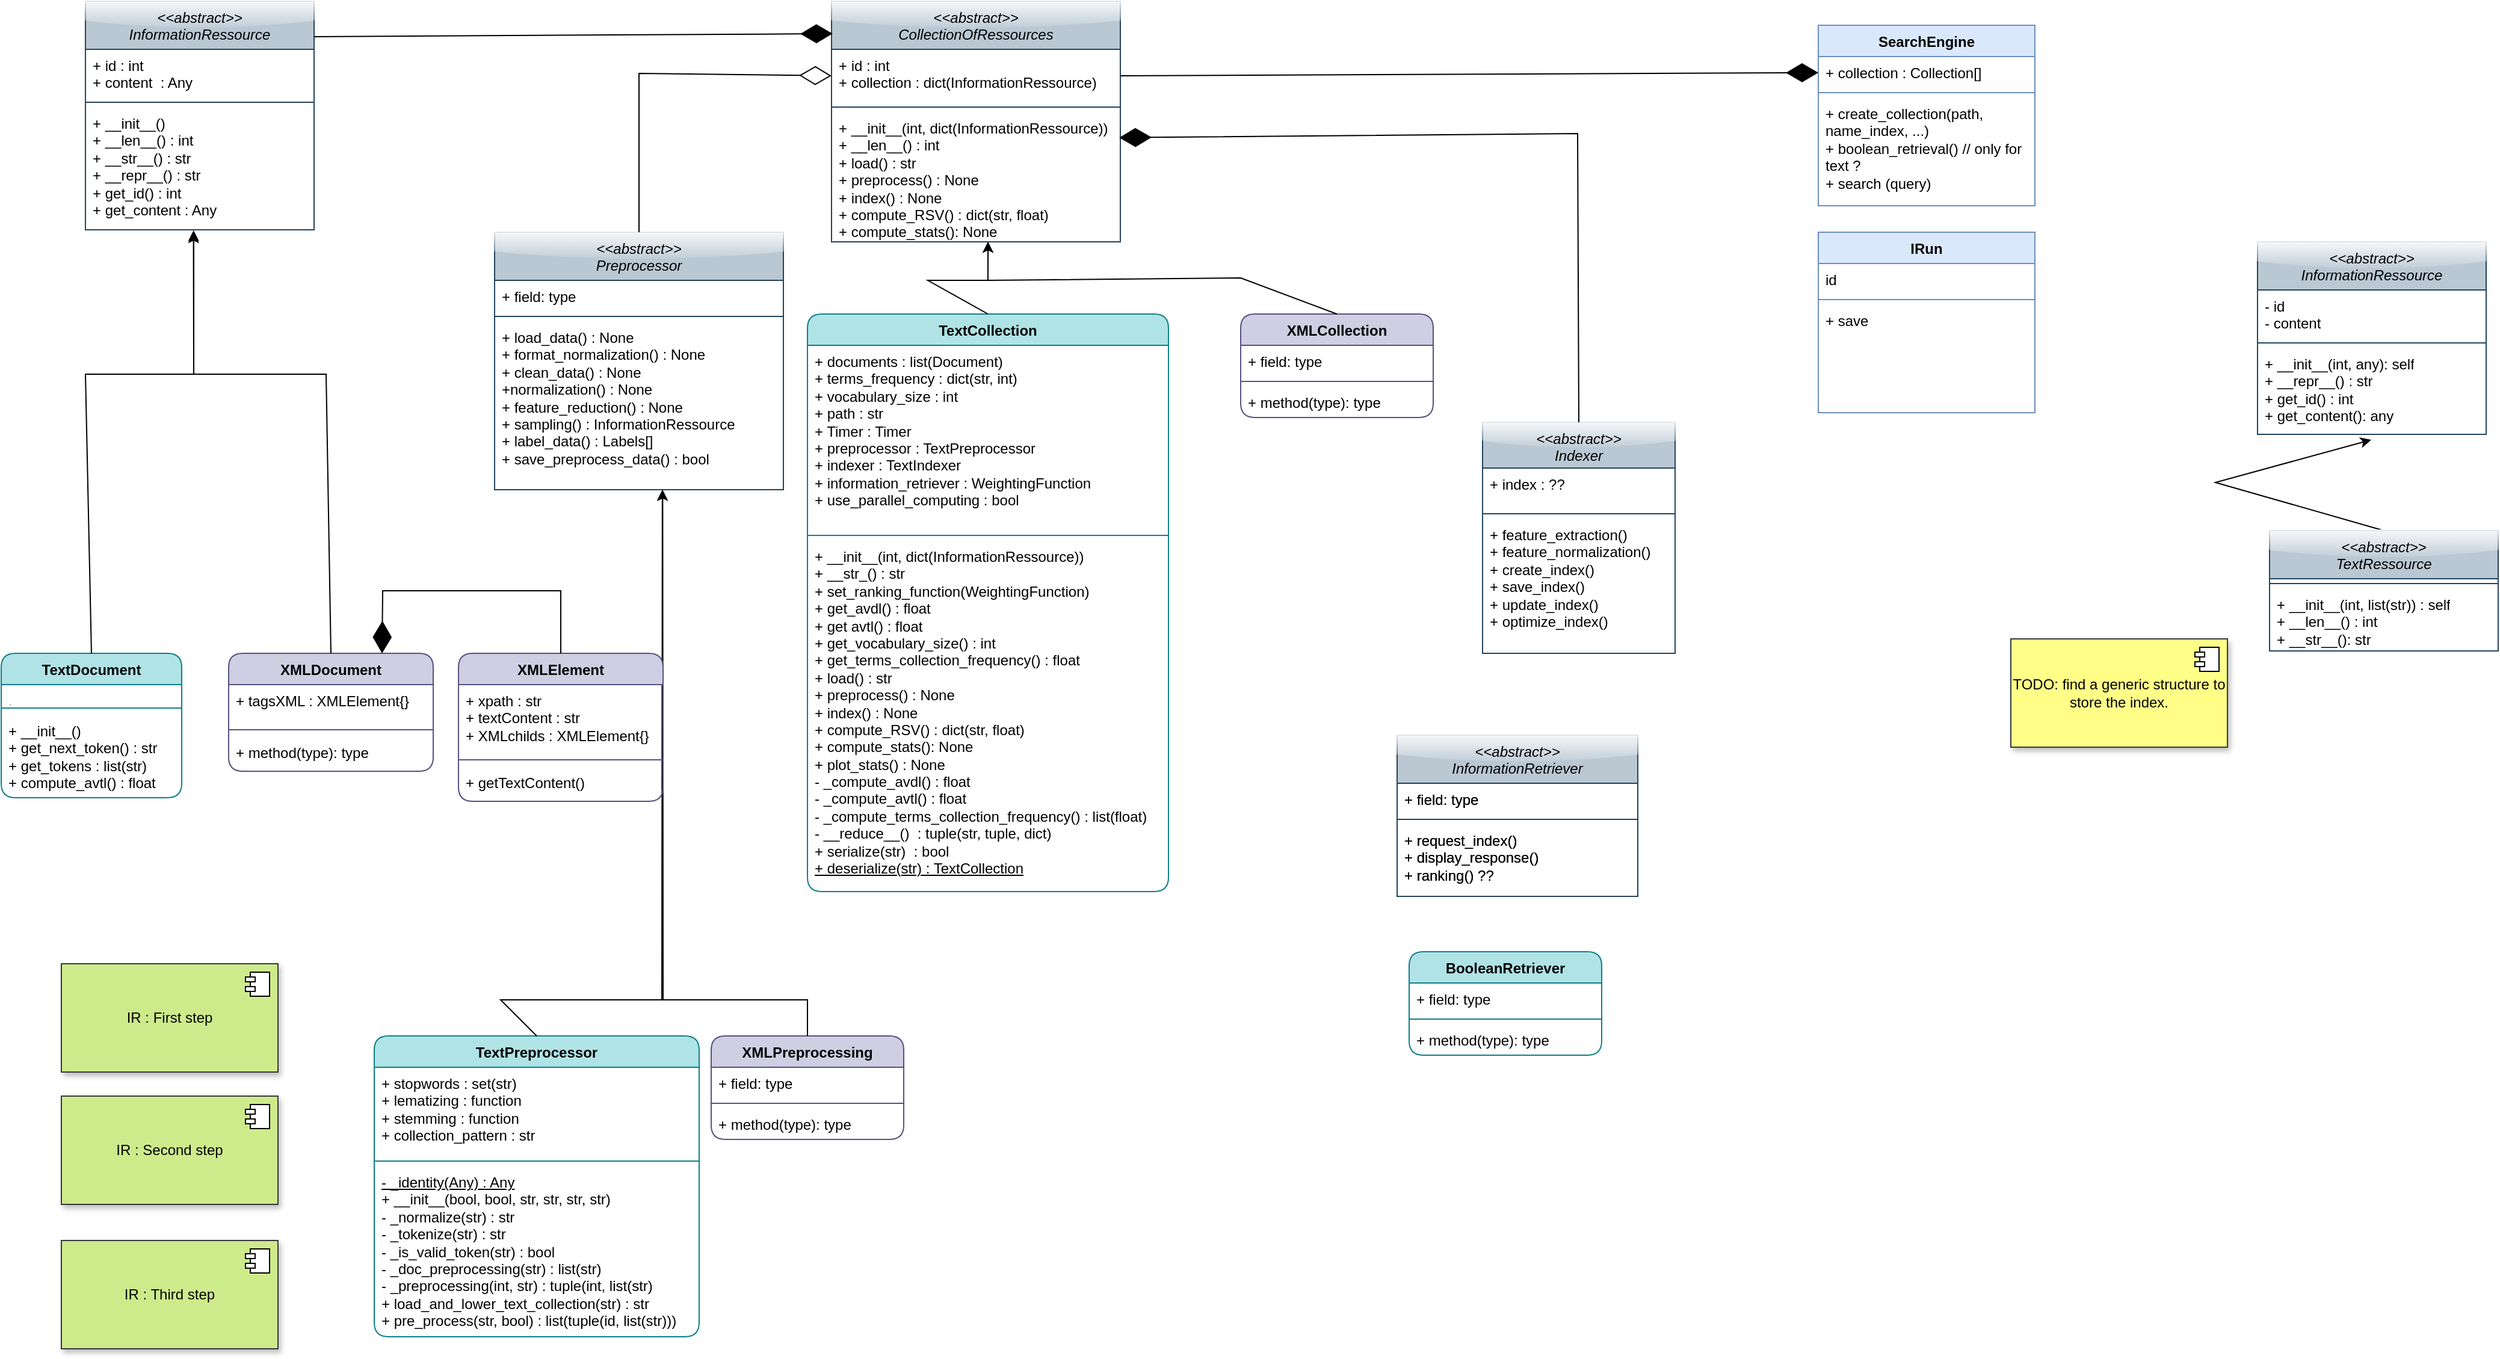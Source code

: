 <mxfile version="22.1.2" type="device">
  <diagram name="Page-1" id="X75OGaa5OfOXW6teG9SR">
    <mxGraphModel dx="823" dy="422" grid="1" gridSize="10" guides="1" tooltips="1" connect="1" arrows="1" fold="1" page="1" pageScale="1" pageWidth="827" pageHeight="1169" math="0" shadow="0">
      <root>
        <mxCell id="0" />
        <mxCell id="1" parent="0" />
        <mxCell id="e51l-U1AH-l_leqLZLDB-1" value="&lt;i style=&quot;font-weight: normal;&quot;&gt;&amp;lt;&amp;lt;abstract&amp;gt;&amp;gt;&lt;br&gt;InformationRessource&lt;/i&gt;" style="swimlane;fontStyle=1;align=center;verticalAlign=top;childLayout=stackLayout;horizontal=1;startSize=40;horizontalStack=0;resizeParent=1;resizeParentMax=0;resizeLast=0;collapsible=1;marginBottom=0;whiteSpace=wrap;html=1;fillColor=#bac8d3;strokeColor=#23445d;glass=1;rounded=0;shadow=0;swimlaneLine=1;" parent="1" vertex="1">
          <mxGeometry x="80" y="10" width="190" height="190" as="geometry" />
        </mxCell>
        <mxCell id="e51l-U1AH-l_leqLZLDB-2" value="+ id : int&lt;br&gt;+ content&amp;nbsp; : Any" style="text;strokeColor=none;fillColor=none;align=left;verticalAlign=top;spacingLeft=4;spacingRight=4;overflow=hidden;rotatable=0;points=[[0,0.5],[1,0.5]];portConstraint=eastwest;whiteSpace=wrap;html=1;" parent="e51l-U1AH-l_leqLZLDB-1" vertex="1">
          <mxGeometry y="40" width="190" height="40" as="geometry" />
        </mxCell>
        <mxCell id="e51l-U1AH-l_leqLZLDB-3" value="" style="line;strokeWidth=1;fillColor=none;align=left;verticalAlign=middle;spacingTop=-1;spacingLeft=3;spacingRight=3;rotatable=0;labelPosition=right;points=[];portConstraint=eastwest;strokeColor=inherit;" parent="e51l-U1AH-l_leqLZLDB-1" vertex="1">
          <mxGeometry y="80" width="190" height="8" as="geometry" />
        </mxCell>
        <mxCell id="e51l-U1AH-l_leqLZLDB-4" value="+ __init__()&amp;nbsp;&lt;br&gt;+ __len__() : int&lt;br&gt;+ __str__() : str&lt;br&gt;+ __repr__() : str&lt;br&gt;+ get_id() : int&lt;br&gt;+ get_content : Any" style="text;strokeColor=none;fillColor=none;align=left;verticalAlign=top;spacingLeft=4;spacingRight=4;overflow=hidden;rotatable=0;points=[[0,0.5],[1,0.5]];portConstraint=eastwest;whiteSpace=wrap;html=1;" parent="e51l-U1AH-l_leqLZLDB-1" vertex="1">
          <mxGeometry y="88" width="190" height="102" as="geometry" />
        </mxCell>
        <mxCell id="e51l-U1AH-l_leqLZLDB-7" value="TextDocument" style="swimlane;fontStyle=1;align=center;verticalAlign=top;childLayout=stackLayout;horizontal=1;startSize=26;horizontalStack=0;resizeParent=1;resizeParentMax=0;resizeLast=0;collapsible=1;marginBottom=0;whiteSpace=wrap;html=1;fillColor=#b0e3e6;strokeColor=#0e8088;rounded=1;" parent="1" vertex="1">
          <mxGeometry x="10" y="552" width="150" height="120" as="geometry" />
        </mxCell>
        <mxCell id="e51l-U1AH-l_leqLZLDB-8" value="." style="text;strokeColor=none;fillColor=none;align=left;verticalAlign=top;spacingLeft=4;spacingRight=4;overflow=hidden;rotatable=0;points=[[0,0.5],[1,0.5]];portConstraint=eastwest;whiteSpace=wrap;html=1;" parent="e51l-U1AH-l_leqLZLDB-7" vertex="1">
          <mxGeometry y="26" width="150" height="14" as="geometry" />
        </mxCell>
        <mxCell id="e51l-U1AH-l_leqLZLDB-9" value="" style="line;strokeWidth=1;fillColor=none;align=left;verticalAlign=middle;spacingTop=-1;spacingLeft=3;spacingRight=3;rotatable=0;labelPosition=right;points=[];portConstraint=eastwest;strokeColor=inherit;" parent="e51l-U1AH-l_leqLZLDB-7" vertex="1">
          <mxGeometry y="40" width="150" height="11" as="geometry" />
        </mxCell>
        <mxCell id="e51l-U1AH-l_leqLZLDB-10" value="+ __init__()&lt;br&gt;+ get_next_token() : str&lt;br&gt;+ get_tokens : list(str)&lt;br&gt;+ compute_avtl() : float" style="text;strokeColor=none;fillColor=none;align=left;verticalAlign=top;spacingLeft=4;spacingRight=4;overflow=hidden;rotatable=0;points=[[0,0.5],[1,0.5]];portConstraint=eastwest;whiteSpace=wrap;html=1;" parent="e51l-U1AH-l_leqLZLDB-7" vertex="1">
          <mxGeometry y="51" width="150" height="69" as="geometry" />
        </mxCell>
        <mxCell id="e51l-U1AH-l_leqLZLDB-15" value="XMLDocument" style="swimlane;fontStyle=1;align=center;verticalAlign=top;childLayout=stackLayout;horizontal=1;startSize=26;horizontalStack=0;resizeParent=1;resizeParentMax=0;resizeLast=0;collapsible=1;marginBottom=0;whiteSpace=wrap;html=1;fillColor=#d0cee2;strokeColor=#56517e;rounded=1;" parent="1" vertex="1">
          <mxGeometry x="199" y="552" width="170" height="98" as="geometry" />
        </mxCell>
        <mxCell id="e51l-U1AH-l_leqLZLDB-16" value="+ tagsXML : XMLElement{}" style="text;strokeColor=none;fillColor=none;align=left;verticalAlign=top;spacingLeft=4;spacingRight=4;overflow=hidden;rotatable=0;points=[[0,0.5],[1,0.5]];portConstraint=eastwest;whiteSpace=wrap;html=1;" parent="e51l-U1AH-l_leqLZLDB-15" vertex="1">
          <mxGeometry y="26" width="170" height="32" as="geometry" />
        </mxCell>
        <mxCell id="e51l-U1AH-l_leqLZLDB-17" value="" style="line;strokeWidth=1;fillColor=none;align=left;verticalAlign=middle;spacingTop=-1;spacingLeft=3;spacingRight=3;rotatable=0;labelPosition=right;points=[];portConstraint=eastwest;strokeColor=inherit;" parent="e51l-U1AH-l_leqLZLDB-15" vertex="1">
          <mxGeometry y="58" width="170" height="11" as="geometry" />
        </mxCell>
        <mxCell id="e51l-U1AH-l_leqLZLDB-18" value="+ method(type): type" style="text;strokeColor=none;fillColor=none;align=left;verticalAlign=top;spacingLeft=4;spacingRight=4;overflow=hidden;rotatable=0;points=[[0,0.5],[1,0.5]];portConstraint=eastwest;whiteSpace=wrap;html=1;" parent="e51l-U1AH-l_leqLZLDB-15" vertex="1">
          <mxGeometry y="69" width="170" height="29" as="geometry" />
        </mxCell>
        <mxCell id="e51l-U1AH-l_leqLZLDB-19" value="&lt;i style=&quot;font-weight: normal;&quot;&gt;&amp;lt;&amp;lt;abstract&amp;gt;&amp;gt;&lt;br&gt;CollectionOfRessources&lt;/i&gt;" style="swimlane;fontStyle=1;align=center;verticalAlign=top;childLayout=stackLayout;horizontal=1;startSize=40;horizontalStack=0;resizeParent=1;resizeParentMax=0;resizeLast=0;collapsible=1;marginBottom=0;whiteSpace=wrap;html=1;fillColor=#bac8d3;strokeColor=#23445d;glass=1;" parent="1" vertex="1">
          <mxGeometry x="700" y="10" width="240" height="200" as="geometry" />
        </mxCell>
        <mxCell id="e51l-U1AH-l_leqLZLDB-20" value="+ id : int&lt;br&gt;+ collection : dict(InformationRessource)" style="text;strokeColor=none;fillColor=none;align=left;verticalAlign=top;spacingLeft=4;spacingRight=4;overflow=hidden;rotatable=0;points=[[0,0.5],[1,0.5]];portConstraint=eastwest;whiteSpace=wrap;html=1;" parent="e51l-U1AH-l_leqLZLDB-19" vertex="1">
          <mxGeometry y="40" width="240" height="44" as="geometry" />
        </mxCell>
        <mxCell id="e51l-U1AH-l_leqLZLDB-21" value="" style="line;strokeWidth=1;fillColor=none;align=left;verticalAlign=middle;spacingTop=-1;spacingLeft=3;spacingRight=3;rotatable=0;labelPosition=right;points=[];portConstraint=eastwest;strokeColor=inherit;" parent="e51l-U1AH-l_leqLZLDB-19" vertex="1">
          <mxGeometry y="84" width="240" height="8" as="geometry" />
        </mxCell>
        <mxCell id="e51l-U1AH-l_leqLZLDB-22" value="+ __init__(int, dict(InformationRessource))&lt;br&gt;+ __len__() : int&lt;br&gt;+ load() : str&lt;br&gt;+ preprocess() : None&lt;br&gt;+ index() : None&lt;br&gt;+ compute_RSV() : dict(str, float)&lt;br&gt;+ compute_stats(): None" style="text;strokeColor=none;fillColor=none;align=left;verticalAlign=top;spacingLeft=4;spacingRight=4;overflow=hidden;rotatable=0;points=[[0,0.5],[1,0.5]];portConstraint=eastwest;whiteSpace=wrap;html=1;" parent="e51l-U1AH-l_leqLZLDB-19" vertex="1">
          <mxGeometry y="92" width="240" height="108" as="geometry" />
        </mxCell>
        <mxCell id="e51l-U1AH-l_leqLZLDB-25" value="" style="endArrow=diamondThin;endFill=1;endSize=24;html=1;rounded=0;exitX=0.999;exitY=0.155;exitDx=0;exitDy=0;entryX=0.004;entryY=0.135;entryDx=0;entryDy=0;entryPerimeter=0;exitPerimeter=0;" parent="1" source="e51l-U1AH-l_leqLZLDB-1" target="e51l-U1AH-l_leqLZLDB-19" edge="1">
          <mxGeometry width="160" relative="1" as="geometry">
            <mxPoint x="310" y="71.5" as="sourcePoint" />
            <mxPoint x="470" y="71.5" as="targetPoint" />
          </mxGeometry>
        </mxCell>
        <mxCell id="e51l-U1AH-l_leqLZLDB-26" value="SearchEngine" style="swimlane;fontStyle=1;align=center;verticalAlign=top;childLayout=stackLayout;horizontal=1;startSize=26;horizontalStack=0;resizeParent=1;resizeParentMax=0;resizeLast=0;collapsible=1;marginBottom=0;whiteSpace=wrap;html=1;fillColor=#dae8fc;strokeColor=#6c8ebf;" parent="1" vertex="1">
          <mxGeometry x="1520" y="30" width="180" height="150" as="geometry" />
        </mxCell>
        <mxCell id="e51l-U1AH-l_leqLZLDB-27" value="+ collection : Collection[]" style="text;strokeColor=none;fillColor=none;align=left;verticalAlign=top;spacingLeft=4;spacingRight=4;overflow=hidden;rotatable=0;points=[[0,0.5],[1,0.5]];portConstraint=eastwest;whiteSpace=wrap;html=1;" parent="e51l-U1AH-l_leqLZLDB-26" vertex="1">
          <mxGeometry y="26" width="180" height="26" as="geometry" />
        </mxCell>
        <mxCell id="e51l-U1AH-l_leqLZLDB-28" value="" style="line;strokeWidth=1;fillColor=none;align=left;verticalAlign=middle;spacingTop=-1;spacingLeft=3;spacingRight=3;rotatable=0;labelPosition=right;points=[];portConstraint=eastwest;strokeColor=inherit;" parent="e51l-U1AH-l_leqLZLDB-26" vertex="1">
          <mxGeometry y="52" width="180" height="8" as="geometry" />
        </mxCell>
        <mxCell id="e51l-U1AH-l_leqLZLDB-29" value="+ create_collection(path, name_index, ...)&lt;br&gt;+ boolean_retrieval() // only for text ?&lt;br&gt;+ search (query)" style="text;strokeColor=none;fillColor=none;align=left;verticalAlign=top;spacingLeft=4;spacingRight=4;overflow=hidden;rotatable=0;points=[[0,0.5],[1,0.5]];portConstraint=eastwest;whiteSpace=wrap;html=1;" parent="e51l-U1AH-l_leqLZLDB-26" vertex="1">
          <mxGeometry y="60" width="180" height="90" as="geometry" />
        </mxCell>
        <mxCell id="e51l-U1AH-l_leqLZLDB-30" value="TextCollection" style="swimlane;fontStyle=1;align=center;verticalAlign=top;childLayout=stackLayout;horizontal=1;startSize=26;horizontalStack=0;resizeParent=1;resizeParentMax=0;resizeLast=0;collapsible=1;marginBottom=0;whiteSpace=wrap;html=1;fillColor=#b0e3e6;strokeColor=#0e8088;rounded=1;" parent="1" vertex="1">
          <mxGeometry x="680" y="270" width="300" height="480" as="geometry" />
        </mxCell>
        <mxCell id="e51l-U1AH-l_leqLZLDB-31" value="+ documents : list(Document)&lt;br&gt;+ terms_frequency : dict(str, int)&lt;br&gt;+ vocabulary_size : int&lt;br&gt;+ path : str&lt;br&gt;+ Timer : Timer&lt;br&gt;+ preprocessor : TextPreprocessor&lt;br&gt;+ indexer : TextIndexer&lt;br&gt;+ information_retriever : WeightingFunction&lt;br&gt;+ use_parallel_computing : bool" style="text;strokeColor=none;fillColor=none;align=left;verticalAlign=top;spacingLeft=4;spacingRight=4;overflow=hidden;rotatable=0;points=[[0,0.5],[1,0.5]];portConstraint=eastwest;whiteSpace=wrap;html=1;" parent="e51l-U1AH-l_leqLZLDB-30" vertex="1">
          <mxGeometry y="26" width="300" height="154" as="geometry" />
        </mxCell>
        <mxCell id="e51l-U1AH-l_leqLZLDB-32" value="" style="line;strokeWidth=1;fillColor=none;align=left;verticalAlign=middle;spacingTop=-1;spacingLeft=3;spacingRight=3;rotatable=0;labelPosition=right;points=[];portConstraint=eastwest;strokeColor=inherit;" parent="e51l-U1AH-l_leqLZLDB-30" vertex="1">
          <mxGeometry y="180" width="300" height="8" as="geometry" />
        </mxCell>
        <mxCell id="e51l-U1AH-l_leqLZLDB-33" value="+ __init__(int, dict(InformationRessource))&lt;br style=&quot;border-color: var(--border-color);&quot;&gt;+ __str_() : str&lt;br&gt;+ set_ranking_function(WeightingFunction)&amp;nbsp;&lt;br&gt;+ get_avdl() : float&lt;br&gt;+ get avtl() : float&lt;br&gt;+ get_vocabulary_size() : int&lt;br&gt;+ get_terms_collection_frequency() : float&lt;br&gt;+ load() : str&lt;br style=&quot;border-color: var(--border-color);&quot;&gt;+ preprocess() : None&lt;br style=&quot;border-color: var(--border-color);&quot;&gt;+ index() : None&lt;br style=&quot;border-color: var(--border-color);&quot;&gt;+ compute_RSV() : dict(str, float)&lt;br style=&quot;border-color: var(--border-color);&quot;&gt;+ compute_stats(): None&lt;br&gt;+ plot_stats() : None&lt;br&gt;- _compute_avdl() : float&lt;br&gt;- _compute_avtl() : float&lt;br&gt;- _compute_terms_collection_frequency() : list(float)&lt;br&gt;- __reduce__()&amp;nbsp; : tuple(str, tuple, dict)&lt;br&gt;+ serialize(str)&amp;nbsp; : bool&lt;br&gt;&lt;u&gt;+ deserialize(str) : TextCollection&lt;/u&gt;" style="text;strokeColor=none;fillColor=none;align=left;verticalAlign=top;spacingLeft=4;spacingRight=4;overflow=hidden;rotatable=0;points=[[0,0.5],[1,0.5]];portConstraint=eastwest;whiteSpace=wrap;html=1;" parent="e51l-U1AH-l_leqLZLDB-30" vertex="1">
          <mxGeometry y="188" width="300" height="292" as="geometry" />
        </mxCell>
        <mxCell id="e51l-U1AH-l_leqLZLDB-38" value="XMLCollection" style="swimlane;fontStyle=1;align=center;verticalAlign=top;childLayout=stackLayout;horizontal=1;startSize=26;horizontalStack=0;resizeParent=1;resizeParentMax=0;resizeLast=0;collapsible=1;marginBottom=0;whiteSpace=wrap;html=1;fillColor=#d0cee2;strokeColor=#56517e;rounded=1;" parent="1" vertex="1">
          <mxGeometry x="1040" y="270" width="160" height="86" as="geometry" />
        </mxCell>
        <mxCell id="e51l-U1AH-l_leqLZLDB-39" value="+ field: type" style="text;strokeColor=none;fillColor=none;align=left;verticalAlign=top;spacingLeft=4;spacingRight=4;overflow=hidden;rotatable=0;points=[[0,0.5],[1,0.5]];portConstraint=eastwest;whiteSpace=wrap;html=1;" parent="e51l-U1AH-l_leqLZLDB-38" vertex="1">
          <mxGeometry y="26" width="160" height="26" as="geometry" />
        </mxCell>
        <mxCell id="e51l-U1AH-l_leqLZLDB-40" value="" style="line;strokeWidth=1;fillColor=none;align=left;verticalAlign=middle;spacingTop=-1;spacingLeft=3;spacingRight=3;rotatable=0;labelPosition=right;points=[];portConstraint=eastwest;strokeColor=inherit;" parent="e51l-U1AH-l_leqLZLDB-38" vertex="1">
          <mxGeometry y="52" width="160" height="8" as="geometry" />
        </mxCell>
        <mxCell id="e51l-U1AH-l_leqLZLDB-41" value="+ method(type): type" style="text;strokeColor=none;fillColor=none;align=left;verticalAlign=top;spacingLeft=4;spacingRight=4;overflow=hidden;rotatable=0;points=[[0,0.5],[1,0.5]];portConstraint=eastwest;whiteSpace=wrap;html=1;" parent="e51l-U1AH-l_leqLZLDB-38" vertex="1">
          <mxGeometry y="60" width="160" height="26" as="geometry" />
        </mxCell>
        <mxCell id="e51l-U1AH-l_leqLZLDB-42" value="" style="endArrow=diamondThin;endFill=1;endSize=24;html=1;rounded=0;exitX=1;exitY=0.5;exitDx=0;exitDy=0;" parent="1" source="e51l-U1AH-l_leqLZLDB-20" target="e51l-U1AH-l_leqLZLDB-27" edge="1">
          <mxGeometry width="160" relative="1" as="geometry">
            <mxPoint x="750" y="82" as="sourcePoint" />
            <mxPoint x="1150" y="84" as="targetPoint" />
          </mxGeometry>
        </mxCell>
        <mxCell id="e51l-U1AH-l_leqLZLDB-43" value="&lt;i style=&quot;font-weight: normal;&quot;&gt;&amp;lt;&amp;lt;abstract&amp;gt;&amp;gt;&lt;br&gt;Preprocessor&lt;/i&gt;" style="swimlane;fontStyle=1;align=center;verticalAlign=top;childLayout=stackLayout;horizontal=1;startSize=40;horizontalStack=0;resizeParent=1;resizeParentMax=0;resizeLast=0;collapsible=1;marginBottom=0;whiteSpace=wrap;html=1;fillColor=#bac8d3;strokeColor=#23445d;glass=1;" parent="1" vertex="1">
          <mxGeometry x="420" y="202" width="240" height="214" as="geometry" />
        </mxCell>
        <mxCell id="e51l-U1AH-l_leqLZLDB-44" value="+ field: type" style="text;strokeColor=none;fillColor=none;align=left;verticalAlign=top;spacingLeft=4;spacingRight=4;overflow=hidden;rotatable=0;points=[[0,0.5],[1,0.5]];portConstraint=eastwest;whiteSpace=wrap;html=1;" parent="e51l-U1AH-l_leqLZLDB-43" vertex="1">
          <mxGeometry y="40" width="240" height="26" as="geometry" />
        </mxCell>
        <mxCell id="e51l-U1AH-l_leqLZLDB-45" value="" style="line;strokeWidth=1;fillColor=none;align=left;verticalAlign=middle;spacingTop=-1;spacingLeft=3;spacingRight=3;rotatable=0;labelPosition=right;points=[];portConstraint=eastwest;strokeColor=inherit;" parent="e51l-U1AH-l_leqLZLDB-43" vertex="1">
          <mxGeometry y="66" width="240" height="8" as="geometry" />
        </mxCell>
        <mxCell id="e51l-U1AH-l_leqLZLDB-46" value="+ load_data() : None&lt;br&gt;+ format_normalization() : None&lt;br&gt;+ clean_data() : None&lt;br&gt;+normalization() : None&lt;br&gt;+ feature_reduction() : None&lt;br&gt;+ sampling() : InformationRessource&lt;br&gt;+ label_data() : Labels[]&amp;nbsp;&lt;br&gt;+ save_preprocess_data() : bool&lt;br&gt;" style="text;strokeColor=none;fillColor=none;align=left;verticalAlign=top;spacingLeft=4;spacingRight=4;overflow=hidden;rotatable=0;points=[[0,0.5],[1,0.5]];portConstraint=eastwest;whiteSpace=wrap;html=1;" parent="e51l-U1AH-l_leqLZLDB-43" vertex="1">
          <mxGeometry y="74" width="240" height="140" as="geometry" />
        </mxCell>
        <mxCell id="e51l-U1AH-l_leqLZLDB-47" value="TextPreprocessor" style="swimlane;fontStyle=1;align=center;verticalAlign=top;childLayout=stackLayout;horizontal=1;startSize=26;horizontalStack=0;resizeParent=1;resizeParentMax=0;resizeLast=0;collapsible=1;marginBottom=0;whiteSpace=wrap;html=1;fillColor=#b0e3e6;strokeColor=#0e8088;rounded=1;" parent="1" vertex="1">
          <mxGeometry x="320" y="870" width="270" height="250" as="geometry" />
        </mxCell>
        <mxCell id="e51l-U1AH-l_leqLZLDB-48" value="+ stopwords : set(str)&lt;br&gt;+ lematizing : function&lt;br&gt;+ stemming : function&lt;br&gt;+ collection_pattern : str&lt;br&gt;" style="text;strokeColor=none;fillColor=none;align=left;verticalAlign=top;spacingLeft=4;spacingRight=4;overflow=hidden;rotatable=0;points=[[0,0.5],[1,0.5]];portConstraint=eastwest;whiteSpace=wrap;html=1;" parent="e51l-U1AH-l_leqLZLDB-47" vertex="1">
          <mxGeometry y="26" width="270" height="74" as="geometry" />
        </mxCell>
        <mxCell id="e51l-U1AH-l_leqLZLDB-49" value="" style="line;strokeWidth=1;fillColor=none;align=left;verticalAlign=middle;spacingTop=-1;spacingLeft=3;spacingRight=3;rotatable=0;labelPosition=right;points=[];portConstraint=eastwest;strokeColor=inherit;" parent="e51l-U1AH-l_leqLZLDB-47" vertex="1">
          <mxGeometry y="100" width="270" height="8" as="geometry" />
        </mxCell>
        <mxCell id="e51l-U1AH-l_leqLZLDB-50" value="&lt;u&gt;- _identity(Any) : Any&lt;/u&gt;&lt;br&gt;+ __init__(bool, bool, str, str, str, str)&lt;br&gt;- _normalize(str) : str&lt;br&gt;- _tokenize(str) : str&lt;br&gt;- _is_valid_token(str) : bool&lt;br&gt;- _doc_preprocessing(str) : list(str)&lt;br&gt;- _preprocessing(int, str) : tuple(int, list(str)&lt;br&gt;+ load_and_lower_text_collection(str) : str&lt;br&gt;+ pre_process(str, bool) : list(tuple(id, list(str)))" style="text;strokeColor=none;fillColor=none;align=left;verticalAlign=top;spacingLeft=4;spacingRight=4;overflow=hidden;rotatable=0;points=[[0,0.5],[1,0.5]];portConstraint=eastwest;whiteSpace=wrap;html=1;" parent="e51l-U1AH-l_leqLZLDB-47" vertex="1">
          <mxGeometry y="108" width="270" height="142" as="geometry" />
        </mxCell>
        <mxCell id="e51l-U1AH-l_leqLZLDB-55" value="XMLPreprocessing" style="swimlane;fontStyle=1;align=center;verticalAlign=top;childLayout=stackLayout;horizontal=1;startSize=26;horizontalStack=0;resizeParent=1;resizeParentMax=0;resizeLast=0;collapsible=1;marginBottom=0;whiteSpace=wrap;html=1;fillColor=#d0cee2;strokeColor=#56517e;rounded=1;" parent="1" vertex="1">
          <mxGeometry x="600" y="870" width="160" height="86" as="geometry" />
        </mxCell>
        <mxCell id="e51l-U1AH-l_leqLZLDB-56" value="+ field: type" style="text;strokeColor=none;fillColor=none;align=left;verticalAlign=top;spacingLeft=4;spacingRight=4;overflow=hidden;rotatable=0;points=[[0,0.5],[1,0.5]];portConstraint=eastwest;whiteSpace=wrap;html=1;" parent="e51l-U1AH-l_leqLZLDB-55" vertex="1">
          <mxGeometry y="26" width="160" height="26" as="geometry" />
        </mxCell>
        <mxCell id="e51l-U1AH-l_leqLZLDB-57" value="" style="line;strokeWidth=1;fillColor=none;align=left;verticalAlign=middle;spacingTop=-1;spacingLeft=3;spacingRight=3;rotatable=0;labelPosition=right;points=[];portConstraint=eastwest;strokeColor=inherit;" parent="e51l-U1AH-l_leqLZLDB-55" vertex="1">
          <mxGeometry y="52" width="160" height="8" as="geometry" />
        </mxCell>
        <mxCell id="e51l-U1AH-l_leqLZLDB-58" value="+ method(type): type" style="text;strokeColor=none;fillColor=none;align=left;verticalAlign=top;spacingLeft=4;spacingRight=4;overflow=hidden;rotatable=0;points=[[0,0.5],[1,0.5]];portConstraint=eastwest;whiteSpace=wrap;html=1;" parent="e51l-U1AH-l_leqLZLDB-55" vertex="1">
          <mxGeometry y="60" width="160" height="26" as="geometry" />
        </mxCell>
        <mxCell id="e51l-U1AH-l_leqLZLDB-59" value="IR : First step" style="html=1;dropTarget=0;whiteSpace=wrap;fillColor=#cdeb8b;strokeColor=#36393d;shadow=1;" parent="1" vertex="1">
          <mxGeometry x="60" y="810" width="180" height="90" as="geometry" />
        </mxCell>
        <mxCell id="e51l-U1AH-l_leqLZLDB-60" value="" style="shape=module;jettyWidth=8;jettyHeight=4;" parent="e51l-U1AH-l_leqLZLDB-59" vertex="1">
          <mxGeometry x="1" width="20" height="20" relative="1" as="geometry">
            <mxPoint x="-27" y="7" as="offset" />
          </mxGeometry>
        </mxCell>
        <mxCell id="e51l-U1AH-l_leqLZLDB-61" value="IR : Second step" style="html=1;dropTarget=0;whiteSpace=wrap;fillColor=#cdeb8b;strokeColor=#36393d;shadow=1;" parent="1" vertex="1">
          <mxGeometry x="60" y="920" width="180" height="90" as="geometry" />
        </mxCell>
        <mxCell id="e51l-U1AH-l_leqLZLDB-62" value="" style="shape=module;jettyWidth=8;jettyHeight=4;" parent="e51l-U1AH-l_leqLZLDB-61" vertex="1">
          <mxGeometry x="1" width="20" height="20" relative="1" as="geometry">
            <mxPoint x="-27" y="7" as="offset" />
          </mxGeometry>
        </mxCell>
        <mxCell id="e51l-U1AH-l_leqLZLDB-63" value="IR : Third step" style="html=1;dropTarget=0;whiteSpace=wrap;fillColor=#cdeb8b;strokeColor=#36393d;shadow=1;" parent="1" vertex="1">
          <mxGeometry x="60" y="1040" width="180" height="90" as="geometry" />
        </mxCell>
        <mxCell id="e51l-U1AH-l_leqLZLDB-64" value="" style="shape=module;jettyWidth=8;jettyHeight=4;" parent="e51l-U1AH-l_leqLZLDB-63" vertex="1">
          <mxGeometry x="1" width="20" height="20" relative="1" as="geometry">
            <mxPoint x="-27" y="7" as="offset" />
          </mxGeometry>
        </mxCell>
        <mxCell id="e51l-U1AH-l_leqLZLDB-65" value="&lt;i style=&quot;font-weight: normal;&quot;&gt;&amp;lt;&amp;lt;abstract&amp;gt;&amp;gt;&lt;br&gt;Indexer&lt;/i&gt;" style="swimlane;fontStyle=1;align=center;verticalAlign=top;childLayout=stackLayout;horizontal=1;startSize=38;horizontalStack=0;resizeParent=1;resizeParentMax=0;resizeLast=0;collapsible=1;marginBottom=0;whiteSpace=wrap;html=1;fillColor=#bac8d3;strokeColor=#23445d;glass=1;" parent="1" vertex="1">
          <mxGeometry x="1241" y="360" width="160" height="192" as="geometry" />
        </mxCell>
        <mxCell id="e51l-U1AH-l_leqLZLDB-66" value="+ index : ??" style="text;strokeColor=none;fillColor=none;align=left;verticalAlign=top;spacingLeft=4;spacingRight=4;overflow=hidden;rotatable=0;points=[[0,0.5],[1,0.5]];portConstraint=eastwest;whiteSpace=wrap;html=1;" parent="e51l-U1AH-l_leqLZLDB-65" vertex="1">
          <mxGeometry y="38" width="160" height="34" as="geometry" />
        </mxCell>
        <mxCell id="e51l-U1AH-l_leqLZLDB-67" value="" style="line;strokeWidth=1;fillColor=none;align=left;verticalAlign=middle;spacingTop=-1;spacingLeft=3;spacingRight=3;rotatable=0;labelPosition=right;points=[];portConstraint=eastwest;strokeColor=inherit;" parent="e51l-U1AH-l_leqLZLDB-65" vertex="1">
          <mxGeometry y="72" width="160" height="8" as="geometry" />
        </mxCell>
        <mxCell id="e51l-U1AH-l_leqLZLDB-68" value="+ feature_extraction()&lt;br&gt;+ feature_normalization()&lt;br&gt;+ create_index()&lt;br&gt;+ save_index()&lt;br&gt;+ update_index()&lt;br&gt;+ optimize_index()" style="text;strokeColor=none;fillColor=none;align=left;verticalAlign=top;spacingLeft=4;spacingRight=4;overflow=hidden;rotatable=0;points=[[0,0.5],[1,0.5]];portConstraint=eastwest;whiteSpace=wrap;html=1;" parent="e51l-U1AH-l_leqLZLDB-65" vertex="1">
          <mxGeometry y="80" width="160" height="112" as="geometry" />
        </mxCell>
        <mxCell id="e51l-U1AH-l_leqLZLDB-69" value="TODO: find a generic structure to store the index." style="html=1;dropTarget=0;whiteSpace=wrap;fillColor=#ffff88;strokeColor=#36393d;shadow=1;" parent="1" vertex="1">
          <mxGeometry x="1680" y="540" width="180" height="90" as="geometry" />
        </mxCell>
        <mxCell id="e51l-U1AH-l_leqLZLDB-70" value="" style="shape=module;jettyWidth=8;jettyHeight=4;" parent="e51l-U1AH-l_leqLZLDB-69" vertex="1">
          <mxGeometry x="1" width="20" height="20" relative="1" as="geometry">
            <mxPoint x="-27" y="7" as="offset" />
          </mxGeometry>
        </mxCell>
        <mxCell id="e51l-U1AH-l_leqLZLDB-71" value="&lt;i style=&quot;font-weight: normal;&quot;&gt;&amp;lt;&amp;lt;abstract&amp;gt;&amp;gt;&lt;br&gt;InformationRetriever&lt;/i&gt;" style="swimlane;fontStyle=1;align=center;verticalAlign=top;childLayout=stackLayout;horizontal=1;startSize=40;horizontalStack=0;resizeParent=1;resizeParentMax=0;resizeLast=0;collapsible=1;marginBottom=0;whiteSpace=wrap;html=1;fillColor=#bac8d3;strokeColor=#23445d;glass=1;" parent="1" vertex="1">
          <mxGeometry x="1170" y="620" width="200" height="134" as="geometry" />
        </mxCell>
        <mxCell id="e51l-U1AH-l_leqLZLDB-72" value="+ field: type" style="text;strokeColor=none;fillColor=none;align=left;verticalAlign=top;spacingLeft=4;spacingRight=4;overflow=hidden;rotatable=0;points=[[0,0.5],[1,0.5]];portConstraint=eastwest;whiteSpace=wrap;html=1;" parent="e51l-U1AH-l_leqLZLDB-71" vertex="1">
          <mxGeometry y="40" width="200" height="26" as="geometry" />
        </mxCell>
        <mxCell id="e51l-U1AH-l_leqLZLDB-73" value="" style="line;strokeWidth=1;fillColor=none;align=left;verticalAlign=middle;spacingTop=-1;spacingLeft=3;spacingRight=3;rotatable=0;labelPosition=right;points=[];portConstraint=eastwest;strokeColor=inherit;" parent="e51l-U1AH-l_leqLZLDB-71" vertex="1">
          <mxGeometry y="66" width="200" height="8" as="geometry" />
        </mxCell>
        <mxCell id="e51l-U1AH-l_leqLZLDB-74" value="+ request_index()&lt;br&gt;+ display_response()&lt;br&gt;+ ranking() ??" style="text;strokeColor=none;fillColor=none;align=left;verticalAlign=top;spacingLeft=4;spacingRight=4;overflow=hidden;rotatable=0;points=[[0,0.5],[1,0.5]];portConstraint=eastwest;whiteSpace=wrap;html=1;" parent="e51l-U1AH-l_leqLZLDB-71" vertex="1">
          <mxGeometry y="74" width="200" height="60" as="geometry" />
        </mxCell>
        <mxCell id="8TO3piSSpYTI3bl7hMEA-17" value="" style="endArrow=classic;html=1;rounded=0;exitX=0.5;exitY=0;exitDx=0;exitDy=0;entryX=0.473;entryY=1.02;entryDx=0;entryDy=0;entryPerimeter=0;" parent="1" source="e51l-U1AH-l_leqLZLDB-7" target="e51l-U1AH-l_leqLZLDB-4" edge="1">
          <mxGeometry width="50" height="50" relative="1" as="geometry">
            <mxPoint x="80" y="190" as="sourcePoint" />
            <mxPoint x="173" y="141" as="targetPoint" />
            <Array as="points">
              <mxPoint x="80" y="320" />
              <mxPoint x="170" y="320" />
            </Array>
          </mxGeometry>
        </mxCell>
        <mxCell id="8TO3piSSpYTI3bl7hMEA-19" value="" style="endArrow=classic;html=1;rounded=0;exitX=0.5;exitY=0;exitDx=0;exitDy=0;entryX=0.473;entryY=1.004;entryDx=0;entryDy=0;entryPerimeter=0;" parent="1" source="e51l-U1AH-l_leqLZLDB-15" target="e51l-U1AH-l_leqLZLDB-4" edge="1">
          <mxGeometry width="50" height="50" relative="1" as="geometry">
            <mxPoint x="260" y="200" as="sourcePoint" />
            <mxPoint x="181" y="154" as="targetPoint" />
            <Array as="points">
              <mxPoint x="280" y="320" />
              <mxPoint x="230" y="320" />
              <mxPoint x="170" y="320" />
            </Array>
          </mxGeometry>
        </mxCell>
        <mxCell id="8TO3piSSpYTI3bl7hMEA-21" value="" style="endArrow=classic;html=1;rounded=0;exitX=0.5;exitY=0;exitDx=0;exitDy=0;entryX=0.542;entryY=1;entryDx=0;entryDy=0;entryPerimeter=0;" parent="1" source="e51l-U1AH-l_leqLZLDB-30" edge="1">
          <mxGeometry width="50" height="50" relative="1" as="geometry">
            <mxPoint x="590" y="232" as="sourcePoint" />
            <mxPoint x="830.08" y="210" as="targetPoint" />
            <Array as="points">
              <mxPoint x="780" y="242" />
              <mxPoint x="830" y="242" />
            </Array>
          </mxGeometry>
        </mxCell>
        <mxCell id="8TO3piSSpYTI3bl7hMEA-23" value="" style="endArrow=classic;html=1;rounded=0;exitX=0.5;exitY=0;exitDx=0;exitDy=0;" parent="1" source="e51l-U1AH-l_leqLZLDB-38" edge="1">
          <mxGeometry width="50" height="50" relative="1" as="geometry">
            <mxPoint x="952" y="264" as="sourcePoint" />
            <mxPoint x="830" y="210" as="targetPoint" />
            <Array as="points">
              <mxPoint x="1040" y="240" />
              <mxPoint x="830" y="242" />
            </Array>
          </mxGeometry>
        </mxCell>
        <mxCell id="8TO3piSSpYTI3bl7hMEA-25" value="" style="endArrow=diamondThin;endFill=0;endSize=24;html=1;rounded=0;exitX=0.5;exitY=0;exitDx=0;exitDy=0;entryX=0;entryY=0.5;entryDx=0;entryDy=0;" parent="1" source="e51l-U1AH-l_leqLZLDB-43" target="e51l-U1AH-l_leqLZLDB-20" edge="1">
          <mxGeometry width="160" relative="1" as="geometry">
            <mxPoint x="760" y="450" as="sourcePoint" />
            <mxPoint x="920" y="450" as="targetPoint" />
            <Array as="points">
              <mxPoint x="540" y="70" />
            </Array>
          </mxGeometry>
        </mxCell>
        <mxCell id="8TO3piSSpYTI3bl7hMEA-26" value="" style="endArrow=classic;html=1;rounded=0;exitX=0.5;exitY=0;exitDx=0;exitDy=0;entryX=0.581;entryY=1;entryDx=0;entryDy=0;entryPerimeter=0;" parent="1" source="e51l-U1AH-l_leqLZLDB-47" target="e51l-U1AH-l_leqLZLDB-46" edge="1">
          <mxGeometry width="50" height="50" relative="1" as="geometry">
            <mxPoint x="450" y="630" as="sourcePoint" />
            <mxPoint x="550" y="570" as="targetPoint" />
            <Array as="points">
              <mxPoint x="425" y="840" />
              <mxPoint x="480" y="840" />
              <mxPoint x="559" y="840" />
            </Array>
          </mxGeometry>
        </mxCell>
        <mxCell id="8TO3piSSpYTI3bl7hMEA-28" value="" style="endArrow=classic;html=1;rounded=0;entryX=0.582;entryY=1.002;entryDx=0;entryDy=0;entryPerimeter=0;exitX=0.5;exitY=0;exitDx=0;exitDy=0;" parent="1" source="e51l-U1AH-l_leqLZLDB-55" target="e51l-U1AH-l_leqLZLDB-46" edge="1">
          <mxGeometry width="50" height="50" relative="1" as="geometry">
            <mxPoint x="560" y="640" as="sourcePoint" />
            <mxPoint x="560" y="584" as="targetPoint" />
            <Array as="points">
              <mxPoint x="680" y="840" />
              <mxPoint x="560" y="840" />
            </Array>
          </mxGeometry>
        </mxCell>
        <mxCell id="8TO3piSSpYTI3bl7hMEA-29" value="BooleanRetriever" style="swimlane;fontStyle=1;align=center;verticalAlign=top;childLayout=stackLayout;horizontal=1;startSize=26;horizontalStack=0;resizeParent=1;resizeParentMax=0;resizeLast=0;collapsible=1;marginBottom=0;whiteSpace=wrap;html=1;fillColor=#b0e3e6;strokeColor=#0e8088;rounded=1;" parent="1" vertex="1">
          <mxGeometry x="1180" y="800" width="160" height="86" as="geometry" />
        </mxCell>
        <mxCell id="8TO3piSSpYTI3bl7hMEA-30" value="+ field: type" style="text;strokeColor=none;fillColor=none;align=left;verticalAlign=top;spacingLeft=4;spacingRight=4;overflow=hidden;rotatable=0;points=[[0,0.5],[1,0.5]];portConstraint=eastwest;whiteSpace=wrap;html=1;" parent="8TO3piSSpYTI3bl7hMEA-29" vertex="1">
          <mxGeometry y="26" width="160" height="26" as="geometry" />
        </mxCell>
        <mxCell id="8TO3piSSpYTI3bl7hMEA-31" value="" style="line;strokeWidth=1;fillColor=none;align=left;verticalAlign=middle;spacingTop=-1;spacingLeft=3;spacingRight=3;rotatable=0;labelPosition=right;points=[];portConstraint=eastwest;strokeColor=inherit;" parent="8TO3piSSpYTI3bl7hMEA-29" vertex="1">
          <mxGeometry y="52" width="160" height="8" as="geometry" />
        </mxCell>
        <mxCell id="8TO3piSSpYTI3bl7hMEA-32" value="+ method(type): type" style="text;strokeColor=none;fillColor=none;align=left;verticalAlign=top;spacingLeft=4;spacingRight=4;overflow=hidden;rotatable=0;points=[[0,0.5],[1,0.5]];portConstraint=eastwest;whiteSpace=wrap;html=1;" parent="8TO3piSSpYTI3bl7hMEA-29" vertex="1">
          <mxGeometry y="60" width="160" height="26" as="geometry" />
        </mxCell>
        <mxCell id="d6zgjMtpJLF20klKCyxH-1" value="" style="endArrow=diamondThin;endFill=1;endSize=24;html=1;rounded=0;exitX=0.5;exitY=0;exitDx=0;exitDy=0;entryX=0.996;entryY=0.198;entryDx=0;entryDy=0;entryPerimeter=0;" parent="1" source="e51l-U1AH-l_leqLZLDB-65" target="e51l-U1AH-l_leqLZLDB-22" edge="1">
          <mxGeometry width="160" relative="1" as="geometry">
            <mxPoint x="920" y="82" as="sourcePoint" />
            <mxPoint x="1370" y="80" as="targetPoint" />
            <Array as="points">
              <mxPoint x="1320" y="120" />
            </Array>
          </mxGeometry>
        </mxCell>
        <mxCell id="mYBdm0cEpKQ1Am4wy_Sh-2" value="&lt;i style=&quot;font-weight: normal;&quot;&gt;&amp;lt;&amp;lt;abstract&amp;gt;&amp;gt;&lt;br&gt;InformationRetriever&lt;/i&gt;" style="swimlane;fontStyle=1;align=center;verticalAlign=top;childLayout=stackLayout;horizontal=1;startSize=40;horizontalStack=0;resizeParent=1;resizeParentMax=0;resizeLast=0;collapsible=1;marginBottom=0;whiteSpace=wrap;html=1;fillColor=#bac8d3;strokeColor=#23445d;glass=1;" parent="1" vertex="1">
          <mxGeometry x="1170" y="620" width="200" height="134" as="geometry" />
        </mxCell>
        <mxCell id="mYBdm0cEpKQ1Am4wy_Sh-3" value="+ field: type" style="text;strokeColor=none;fillColor=none;align=left;verticalAlign=top;spacingLeft=4;spacingRight=4;overflow=hidden;rotatable=0;points=[[0,0.5],[1,0.5]];portConstraint=eastwest;whiteSpace=wrap;html=1;" parent="mYBdm0cEpKQ1Am4wy_Sh-2" vertex="1">
          <mxGeometry y="40" width="200" height="26" as="geometry" />
        </mxCell>
        <mxCell id="mYBdm0cEpKQ1Am4wy_Sh-4" value="" style="line;strokeWidth=1;fillColor=none;align=left;verticalAlign=middle;spacingTop=-1;spacingLeft=3;spacingRight=3;rotatable=0;labelPosition=right;points=[];portConstraint=eastwest;strokeColor=inherit;" parent="mYBdm0cEpKQ1Am4wy_Sh-2" vertex="1">
          <mxGeometry y="66" width="200" height="8" as="geometry" />
        </mxCell>
        <mxCell id="mYBdm0cEpKQ1Am4wy_Sh-5" value="+ request_index()&lt;br&gt;+ display_response()&lt;br&gt;+ ranking() ??" style="text;strokeColor=none;fillColor=none;align=left;verticalAlign=top;spacingLeft=4;spacingRight=4;overflow=hidden;rotatable=0;points=[[0,0.5],[1,0.5]];portConstraint=eastwest;whiteSpace=wrap;html=1;" parent="mYBdm0cEpKQ1Am4wy_Sh-2" vertex="1">
          <mxGeometry y="74" width="200" height="60" as="geometry" />
        </mxCell>
        <mxCell id="mYBdm0cEpKQ1Am4wy_Sh-6" value="&lt;i style=&quot;font-weight: normal;&quot;&gt;&amp;lt;&amp;lt;abstract&amp;gt;&amp;gt;&lt;br&gt;InformationRessource&lt;/i&gt;" style="swimlane;fontStyle=1;align=center;verticalAlign=top;childLayout=stackLayout;horizontal=1;startSize=40;horizontalStack=0;resizeParent=1;resizeParentMax=0;resizeLast=0;collapsible=1;marginBottom=0;whiteSpace=wrap;html=1;fillColor=#bac8d3;strokeColor=#23445d;glass=1;rounded=0;shadow=0;swimlaneLine=1;" parent="1" vertex="1">
          <mxGeometry x="1885" y="210" width="190" height="160" as="geometry" />
        </mxCell>
        <mxCell id="mYBdm0cEpKQ1Am4wy_Sh-7" value="- id&lt;br&gt;- content" style="text;strokeColor=none;fillColor=none;align=left;verticalAlign=top;spacingLeft=4;spacingRight=4;overflow=hidden;rotatable=0;points=[[0,0.5],[1,0.5]];portConstraint=eastwest;whiteSpace=wrap;html=1;" parent="mYBdm0cEpKQ1Am4wy_Sh-6" vertex="1">
          <mxGeometry y="40" width="190" height="40" as="geometry" />
        </mxCell>
        <mxCell id="mYBdm0cEpKQ1Am4wy_Sh-8" value="" style="line;strokeWidth=1;fillColor=none;align=left;verticalAlign=middle;spacingTop=-1;spacingLeft=3;spacingRight=3;rotatable=0;labelPosition=right;points=[];portConstraint=eastwest;strokeColor=inherit;" parent="mYBdm0cEpKQ1Am4wy_Sh-6" vertex="1">
          <mxGeometry y="80" width="190" height="8" as="geometry" />
        </mxCell>
        <mxCell id="mYBdm0cEpKQ1Am4wy_Sh-9" value="+ __init__(int, any): self&lt;br&gt;+ __repr__() : str&lt;br&gt;+ get_id() : int&lt;br&gt;+ get_content(): any" style="text;strokeColor=none;fillColor=none;align=left;verticalAlign=top;spacingLeft=4;spacingRight=4;overflow=hidden;rotatable=0;points=[[0,0.5],[1,0.5]];portConstraint=eastwest;whiteSpace=wrap;html=1;" parent="mYBdm0cEpKQ1Am4wy_Sh-6" vertex="1">
          <mxGeometry y="88" width="190" height="72" as="geometry" />
        </mxCell>
        <mxCell id="mYBdm0cEpKQ1Am4wy_Sh-10" value="" style="endArrow=classic;html=1;rounded=0;entryX=0.497;entryY=1.063;entryDx=0;entryDy=0;entryPerimeter=0;exitX=0.5;exitY=0;exitDx=0;exitDy=0;" parent="1" source="mYBdm0cEpKQ1Am4wy_Sh-11" target="mYBdm0cEpKQ1Am4wy_Sh-9" edge="1">
          <mxGeometry width="50" height="50" relative="1" as="geometry">
            <mxPoint x="1855" y="410" as="sourcePoint" />
            <mxPoint x="1865" y="380" as="targetPoint" />
            <Array as="points">
              <mxPoint x="1850" y="410" />
            </Array>
          </mxGeometry>
        </mxCell>
        <mxCell id="mYBdm0cEpKQ1Am4wy_Sh-11" value="&lt;i style=&quot;font-weight: normal;&quot;&gt;&amp;lt;&amp;lt;abstract&amp;gt;&amp;gt;&lt;br&gt;TextRessource&lt;/i&gt;" style="swimlane;fontStyle=1;align=center;verticalAlign=top;childLayout=stackLayout;horizontal=1;startSize=40;horizontalStack=0;resizeParent=1;resizeParentMax=0;resizeLast=0;collapsible=1;marginBottom=0;whiteSpace=wrap;html=1;fillColor=#bac8d3;strokeColor=#23445d;glass=1;rounded=0;shadow=0;swimlaneLine=1;" parent="1" vertex="1">
          <mxGeometry x="1895" y="450" width="190" height="100" as="geometry" />
        </mxCell>
        <mxCell id="mYBdm0cEpKQ1Am4wy_Sh-13" value="" style="line;strokeWidth=1;fillColor=none;align=left;verticalAlign=middle;spacingTop=-1;spacingLeft=3;spacingRight=3;rotatable=0;labelPosition=right;points=[];portConstraint=eastwest;strokeColor=inherit;" parent="mYBdm0cEpKQ1Am4wy_Sh-11" vertex="1">
          <mxGeometry y="40" width="190" height="8" as="geometry" />
        </mxCell>
        <mxCell id="mYBdm0cEpKQ1Am4wy_Sh-14" value="+ __init__(int, list(str)) : self&lt;br&gt;+ __len__() : int&lt;br&gt;+ __str__(): str" style="text;strokeColor=none;fillColor=none;align=left;verticalAlign=top;spacingLeft=4;spacingRight=4;overflow=hidden;rotatable=0;points=[[0,0.5],[1,0.5]];portConstraint=eastwest;whiteSpace=wrap;html=1;" parent="mYBdm0cEpKQ1Am4wy_Sh-11" vertex="1">
          <mxGeometry y="48" width="190" height="52" as="geometry" />
        </mxCell>
        <mxCell id="1x9eWUlKdQCIHLHu8LMn-1" value="XMLElement" style="swimlane;fontStyle=1;align=center;verticalAlign=top;childLayout=stackLayout;horizontal=1;startSize=26;horizontalStack=0;resizeParent=1;resizeParentMax=0;resizeLast=0;collapsible=1;marginBottom=0;whiteSpace=wrap;html=1;fillColor=#d0cee2;strokeColor=#56517e;rounded=1;" parent="1" vertex="1">
          <mxGeometry x="390" y="552" width="170" height="123" as="geometry" />
        </mxCell>
        <mxCell id="1x9eWUlKdQCIHLHu8LMn-2" value="+ xpath : str&lt;br&gt;+ textContent : str&lt;br&gt;+ XMLchilds : XMLElement{}" style="text;strokeColor=none;fillColor=none;align=left;verticalAlign=top;spacingLeft=4;spacingRight=4;overflow=hidden;rotatable=0;points=[[0,0.5],[1,0.5]];portConstraint=eastwest;whiteSpace=wrap;html=1;" parent="1x9eWUlKdQCIHLHu8LMn-1" vertex="1">
          <mxGeometry y="26" width="170" height="57" as="geometry" />
        </mxCell>
        <mxCell id="1x9eWUlKdQCIHLHu8LMn-3" value="" style="line;strokeWidth=1;fillColor=none;align=left;verticalAlign=middle;spacingTop=-1;spacingLeft=3;spacingRight=3;rotatable=0;labelPosition=right;points=[];portConstraint=eastwest;strokeColor=inherit;" parent="1x9eWUlKdQCIHLHu8LMn-1" vertex="1">
          <mxGeometry y="83" width="170" height="11" as="geometry" />
        </mxCell>
        <mxCell id="1x9eWUlKdQCIHLHu8LMn-4" value="+ getTextContent()" style="text;strokeColor=none;fillColor=none;align=left;verticalAlign=top;spacingLeft=4;spacingRight=4;overflow=hidden;rotatable=0;points=[[0,0.5],[1,0.5]];portConstraint=eastwest;whiteSpace=wrap;html=1;" parent="1x9eWUlKdQCIHLHu8LMn-1" vertex="1">
          <mxGeometry y="94" width="170" height="29" as="geometry" />
        </mxCell>
        <mxCell id="1x9eWUlKdQCIHLHu8LMn-5" value="" style="endArrow=diamondThin;endFill=1;endSize=24;html=1;rounded=0;exitX=0.5;exitY=0;exitDx=0;exitDy=0;entryX=0.75;entryY=0;entryDx=0;entryDy=0;" parent="1" source="1x9eWUlKdQCIHLHu8LMn-1" target="e51l-U1AH-l_leqLZLDB-15" edge="1">
          <mxGeometry width="160" relative="1" as="geometry">
            <mxPoint x="284" y="397" as="sourcePoint" />
            <mxPoint x="716" y="398" as="targetPoint" />
            <Array as="points">
              <mxPoint x="475" y="500" />
              <mxPoint x="327" y="500" />
            </Array>
          </mxGeometry>
        </mxCell>
        <mxCell id="TDOq8ImsOCoTDgD2I6-n-1" value="IRun" style="swimlane;fontStyle=1;align=center;verticalAlign=top;childLayout=stackLayout;horizontal=1;startSize=26;horizontalStack=0;resizeParent=1;resizeParentMax=0;resizeLast=0;collapsible=1;marginBottom=0;whiteSpace=wrap;html=1;fillColor=#dae8fc;strokeColor=#6c8ebf;" vertex="1" parent="1">
          <mxGeometry x="1520" y="202" width="180" height="150" as="geometry" />
        </mxCell>
        <mxCell id="TDOq8ImsOCoTDgD2I6-n-2" value="id" style="text;strokeColor=none;fillColor=none;align=left;verticalAlign=top;spacingLeft=4;spacingRight=4;overflow=hidden;rotatable=0;points=[[0,0.5],[1,0.5]];portConstraint=eastwest;whiteSpace=wrap;html=1;" vertex="1" parent="TDOq8ImsOCoTDgD2I6-n-1">
          <mxGeometry y="26" width="180" height="26" as="geometry" />
        </mxCell>
        <mxCell id="TDOq8ImsOCoTDgD2I6-n-3" value="" style="line;strokeWidth=1;fillColor=none;align=left;verticalAlign=middle;spacingTop=-1;spacingLeft=3;spacingRight=3;rotatable=0;labelPosition=right;points=[];portConstraint=eastwest;strokeColor=inherit;" vertex="1" parent="TDOq8ImsOCoTDgD2I6-n-1">
          <mxGeometry y="52" width="180" height="8" as="geometry" />
        </mxCell>
        <mxCell id="TDOq8ImsOCoTDgD2I6-n-4" value="+ save" style="text;strokeColor=none;fillColor=none;align=left;verticalAlign=top;spacingLeft=4;spacingRight=4;overflow=hidden;rotatable=0;points=[[0,0.5],[1,0.5]];portConstraint=eastwest;whiteSpace=wrap;html=1;" vertex="1" parent="TDOq8ImsOCoTDgD2I6-n-1">
          <mxGeometry y="60" width="180" height="90" as="geometry" />
        </mxCell>
      </root>
    </mxGraphModel>
  </diagram>
</mxfile>
